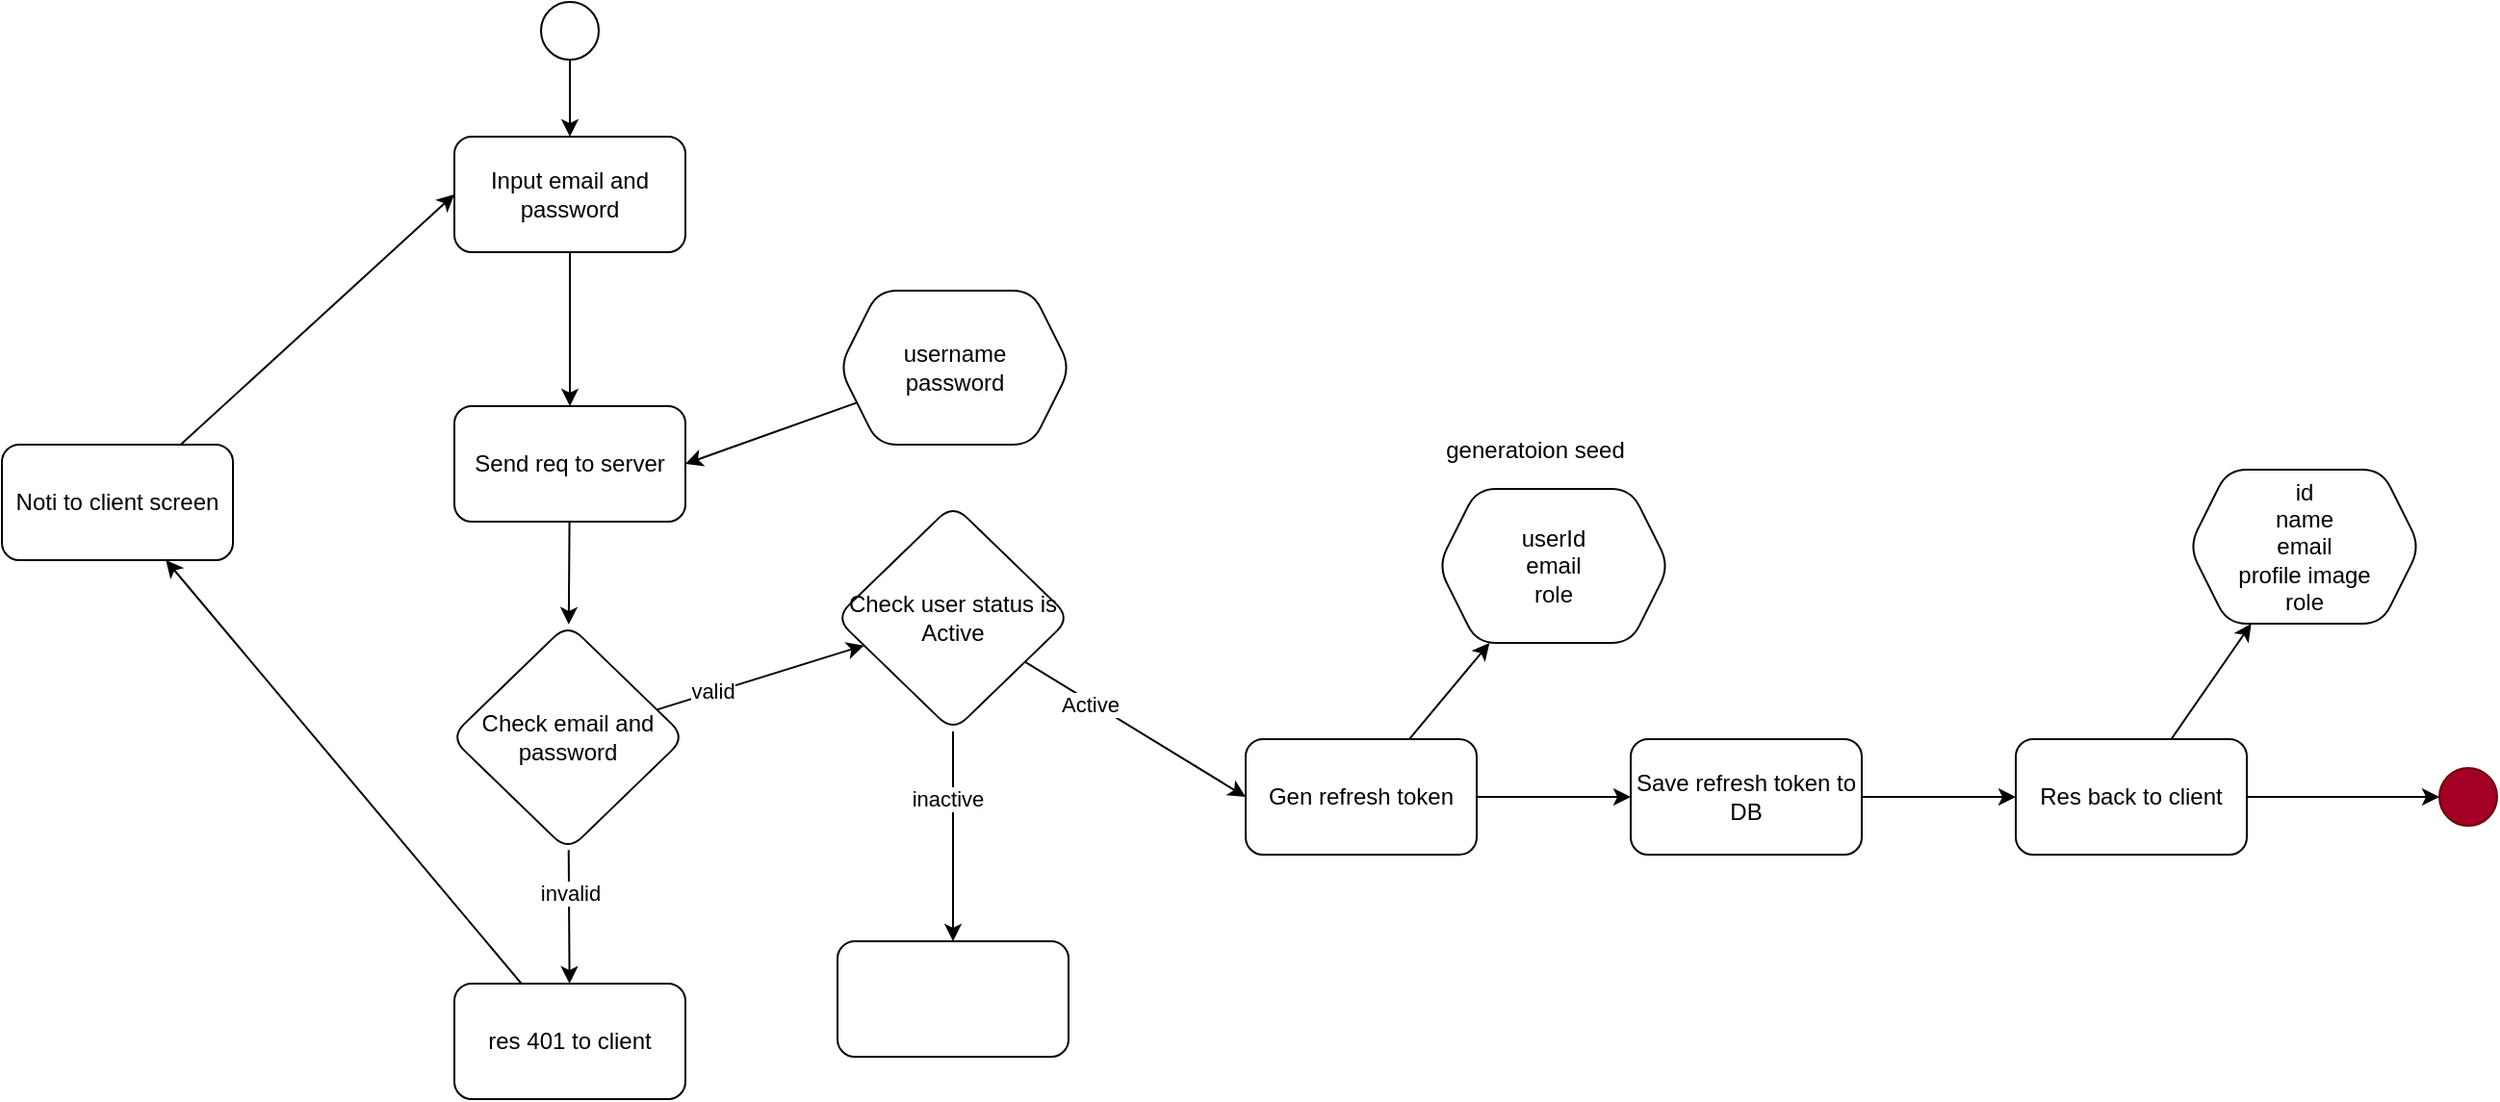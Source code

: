 <mxfile>
    <diagram id="Wpu8Gj2nqgycOmV4xzhY" name="LoginFlow-JWT">
        <mxGraphModel dx="1206" dy="481" grid="0" gridSize="10" guides="1" tooltips="1" connect="1" arrows="1" fold="1" page="0" pageScale="1" pageWidth="850" pageHeight="1100" math="0" shadow="0">
            <root>
                <mxCell id="0"/>
                <mxCell id="1" parent="0"/>
                <mxCell id="5" value="" style="edgeStyle=none;html=1;entryX=0.5;entryY=0;entryDx=0;entryDy=0;" edge="1" parent="1" source="2" target="7">
                    <mxGeometry relative="1" as="geometry">
                        <mxPoint x="145" y="120" as="targetPoint"/>
                    </mxGeometry>
                </mxCell>
                <mxCell id="2" value="" style="ellipse;whiteSpace=wrap;html=1;aspect=fixed;" vertex="1" parent="1">
                    <mxGeometry x="130" y="50" width="30" height="30" as="geometry"/>
                </mxCell>
                <mxCell id="9" value="" style="edgeStyle=none;html=1;" edge="1" parent="1" source="7" target="8">
                    <mxGeometry relative="1" as="geometry"/>
                </mxCell>
                <mxCell id="7" value="Input email and password" style="rounded=1;whiteSpace=wrap;html=1;" vertex="1" parent="1">
                    <mxGeometry x="85" y="120" width="120" height="60" as="geometry"/>
                </mxCell>
                <mxCell id="20" value="" style="edgeStyle=none;html=1;" edge="1" parent="1" source="8" target="19">
                    <mxGeometry relative="1" as="geometry"/>
                </mxCell>
                <mxCell id="8" value="Send req to server" style="rounded=1;whiteSpace=wrap;html=1;" vertex="1" parent="1">
                    <mxGeometry x="85" y="260" width="120" height="60" as="geometry"/>
                </mxCell>
                <mxCell id="16" style="edgeStyle=none;html=1;entryX=1;entryY=0.5;entryDx=0;entryDy=0;" edge="1" parent="1" source="14" target="8">
                    <mxGeometry relative="1" as="geometry"/>
                </mxCell>
                <mxCell id="14" value="username&lt;br&gt;password" style="shape=hexagon;perimeter=hexagonPerimeter2;whiteSpace=wrap;html=1;fixedSize=1;rounded=1;" vertex="1" parent="1">
                    <mxGeometry x="285" y="200" width="120" height="80" as="geometry"/>
                </mxCell>
                <mxCell id="39" value="" style="edgeStyle=none;html=1;" edge="1" parent="1" source="19" target="38">
                    <mxGeometry relative="1" as="geometry"/>
                </mxCell>
                <mxCell id="40" value="invalid" style="edgeLabel;html=1;align=center;verticalAlign=middle;resizable=0;points=[];" vertex="1" connectable="0" parent="39">
                    <mxGeometry x="-0.348" relative="1" as="geometry">
                        <mxPoint as="offset"/>
                    </mxGeometry>
                </mxCell>
                <mxCell id="0rCe4u7mEsA1W3_NndI0-45" value="" style="edgeStyle=none;html=1;" edge="1" parent="1" source="19" target="0rCe4u7mEsA1W3_NndI0-44">
                    <mxGeometry relative="1" as="geometry"/>
                </mxCell>
                <mxCell id="0rCe4u7mEsA1W3_NndI0-46" value="valid" style="edgeLabel;html=1;align=center;verticalAlign=middle;resizable=0;points=[];" vertex="1" connectable="0" parent="0rCe4u7mEsA1W3_NndI0-45">
                    <mxGeometry x="-0.47" y="1" relative="1" as="geometry">
                        <mxPoint as="offset"/>
                    </mxGeometry>
                </mxCell>
                <mxCell id="19" value="Check email and password" style="rhombus;whiteSpace=wrap;html=1;rounded=1;" vertex="1" parent="1">
                    <mxGeometry x="83" y="373" width="122" height="118" as="geometry"/>
                </mxCell>
                <mxCell id="26" value="" style="edgeStyle=none;html=1;" edge="1" parent="1" source="21" target="25">
                    <mxGeometry relative="1" as="geometry"/>
                </mxCell>
                <mxCell id="29" value="" style="edgeStyle=none;html=1;" edge="1" parent="1" source="21" target="28">
                    <mxGeometry relative="1" as="geometry"/>
                </mxCell>
                <mxCell id="21" value="Gen refresh token" style="whiteSpace=wrap;html=1;rounded=1;" vertex="1" parent="1">
                    <mxGeometry x="496" y="433" width="120" height="60" as="geometry"/>
                </mxCell>
                <mxCell id="25" value="userId&lt;br&gt;email&lt;br&gt;role" style="shape=hexagon;perimeter=hexagonPerimeter2;whiteSpace=wrap;html=1;fixedSize=1;rounded=1;" vertex="1" parent="1">
                    <mxGeometry x="596" y="303" width="120" height="80" as="geometry"/>
                </mxCell>
                <mxCell id="27" value="generatoion seed" style="text;html=1;align=center;verticalAlign=middle;resizable=0;points=[];autosize=1;strokeColor=none;fillColor=none;" vertex="1" parent="1">
                    <mxGeometry x="586" y="268" width="120" height="30" as="geometry"/>
                </mxCell>
                <mxCell id="31" value="" style="edgeStyle=none;html=1;" edge="1" parent="1" source="28" target="30">
                    <mxGeometry relative="1" as="geometry"/>
                </mxCell>
                <mxCell id="28" value="Save refresh token to DB" style="whiteSpace=wrap;html=1;rounded=1;" vertex="1" parent="1">
                    <mxGeometry x="696" y="433" width="120" height="60" as="geometry"/>
                </mxCell>
                <mxCell id="33" value="" style="edgeStyle=none;html=1;" edge="1" parent="1" source="30" target="32">
                    <mxGeometry relative="1" as="geometry"/>
                </mxCell>
                <mxCell id="37" value="" style="edgeStyle=none;html=1;" edge="1" parent="1" source="30" target="36">
                    <mxGeometry relative="1" as="geometry"/>
                </mxCell>
                <mxCell id="30" value="Res back to client" style="whiteSpace=wrap;html=1;rounded=1;" vertex="1" parent="1">
                    <mxGeometry x="896" y="433" width="120" height="60" as="geometry"/>
                </mxCell>
                <mxCell id="32" value="id&lt;br&gt;name&lt;br&gt;email&lt;br&gt;profile image&lt;br&gt;role" style="shape=hexagon;perimeter=hexagonPerimeter2;whiteSpace=wrap;html=1;fixedSize=1;rounded=1;" vertex="1" parent="1">
                    <mxGeometry x="986" y="293" width="120" height="80" as="geometry"/>
                </mxCell>
                <mxCell id="36" value="" style="ellipse;whiteSpace=wrap;html=1;rounded=1;fillColor=#a20025;fontColor=#ffffff;strokeColor=#6F0000;" vertex="1" parent="1">
                    <mxGeometry x="1116" y="448" width="30" height="30" as="geometry"/>
                </mxCell>
                <mxCell id="42" value="" style="edgeStyle=none;html=1;" edge="1" parent="1" source="38" target="41">
                    <mxGeometry relative="1" as="geometry"/>
                </mxCell>
                <mxCell id="38" value="res 401 to client" style="whiteSpace=wrap;html=1;rounded=1;" vertex="1" parent="1">
                    <mxGeometry x="85" y="560" width="120" height="60" as="geometry"/>
                </mxCell>
                <mxCell id="43" style="edgeStyle=none;html=1;entryX=0;entryY=0.5;entryDx=0;entryDy=0;" edge="1" parent="1" source="41" target="7">
                    <mxGeometry relative="1" as="geometry"/>
                </mxCell>
                <mxCell id="41" value="Noti to client screen" style="whiteSpace=wrap;html=1;rounded=1;" vertex="1" parent="1">
                    <mxGeometry x="-150" y="280" width="120" height="60" as="geometry"/>
                </mxCell>
                <mxCell id="0rCe4u7mEsA1W3_NndI0-47" style="edgeStyle=none;html=1;entryX=0;entryY=0.5;entryDx=0;entryDy=0;" edge="1" parent="1" source="0rCe4u7mEsA1W3_NndI0-44" target="21">
                    <mxGeometry relative="1" as="geometry"/>
                </mxCell>
                <mxCell id="0rCe4u7mEsA1W3_NndI0-48" value="Active" style="edgeLabel;html=1;align=center;verticalAlign=middle;resizable=0;points=[];" vertex="1" connectable="0" parent="0rCe4u7mEsA1W3_NndI0-47">
                    <mxGeometry x="-0.413" y="-2" relative="1" as="geometry">
                        <mxPoint x="1" as="offset"/>
                    </mxGeometry>
                </mxCell>
                <mxCell id="0rCe4u7mEsA1W3_NndI0-50" value="" style="edgeStyle=none;html=1;" edge="1" parent="1" source="0rCe4u7mEsA1W3_NndI0-44" target="0rCe4u7mEsA1W3_NndI0-49">
                    <mxGeometry relative="1" as="geometry"/>
                </mxCell>
                <mxCell id="0rCe4u7mEsA1W3_NndI0-51" value="inactive" style="edgeLabel;html=1;align=center;verticalAlign=middle;resizable=0;points=[];" vertex="1" connectable="0" parent="0rCe4u7mEsA1W3_NndI0-50">
                    <mxGeometry x="-0.359" y="-3" relative="1" as="geometry">
                        <mxPoint as="offset"/>
                    </mxGeometry>
                </mxCell>
                <mxCell id="0rCe4u7mEsA1W3_NndI0-44" value="Check user status is Active" style="rhombus;whiteSpace=wrap;html=1;rounded=1;" vertex="1" parent="1">
                    <mxGeometry x="283" y="311" width="122" height="118" as="geometry"/>
                </mxCell>
                <mxCell id="0rCe4u7mEsA1W3_NndI0-49" value="" style="whiteSpace=wrap;html=1;rounded=1;" vertex="1" parent="1">
                    <mxGeometry x="284" y="538" width="120" height="60" as="geometry"/>
                </mxCell>
            </root>
        </mxGraphModel>
    </diagram>
    <diagram id="9XHFy7k8yRqVevyLiXVo" name="RefreshTokenFlow">
        <mxGraphModel dx="766" dy="457" grid="0" gridSize="10" guides="1" tooltips="1" connect="1" arrows="1" fold="1" page="0" pageScale="1" pageWidth="850" pageHeight="1100" math="0" shadow="0">
            <root>
                <mxCell id="0"/>
                <mxCell id="1" parent="0"/>
            </root>
        </mxGraphModel>
    </diagram>
    <diagram id="jVU98RD075v7L4Gzzg_P" name="Page-4">
        <mxGraphModel dx="1094" dy="653" grid="0" gridSize="10" guides="1" tooltips="1" connect="1" arrows="1" fold="1" page="0" pageScale="1" pageWidth="850" pageHeight="1100" math="0" shadow="0">
            <root>
                <mxCell id="0"/>
                <mxCell id="1" parent="0"/>
                <mxCell id="vQB8WQnD3LkaTDfNIg9z-22" value="" style="edgeStyle=none;html=1;fontColor=#FFFFFF;entryX=0;entryY=0.5;entryDx=0;entryDy=0;" edge="1" parent="1" source="vQB8WQnD3LkaTDfNIg9z-18" target="vQB8WQnD3LkaTDfNIg9z-23">
                    <mxGeometry relative="1" as="geometry">
                        <mxPoint x="336" y="253.125" as="targetPoint"/>
                    </mxGeometry>
                </mxCell>
                <mxCell id="vQB8WQnD3LkaTDfNIg9z-18" value="&lt;font color=&quot;#ffffff&quot;&gt;FE&lt;/font&gt;" style="ellipse;whiteSpace=wrap;html=1;fontColor=#000000;fillColor=default;" vertex="1" parent="1">
                    <mxGeometry x="176" y="215" width="120" height="80" as="geometry"/>
                </mxCell>
                <mxCell id="vQB8WQnD3LkaTDfNIg9z-19" value="&lt;font color=&quot;#000000&quot;&gt;User sign up&lt;/font&gt;" style="text;html=1;align=center;verticalAlign=middle;resizable=0;points=[];autosize=1;strokeColor=#666666;fillColor=#f5f5f5;gradientColor=#b3b3b3;" vertex="1" parent="1">
                    <mxGeometry x="141" y="148" width="85" height="26" as="geometry"/>
                </mxCell>
                <mxCell id="vQB8WQnD3LkaTDfNIg9z-26" value="" style="edgeStyle=none;html=1;fontColor=#FFFFFF;" edge="1" parent="1" source="vQB8WQnD3LkaTDfNIg9z-23" target="vQB8WQnD3LkaTDfNIg9z-25">
                    <mxGeometry relative="1" as="geometry"/>
                </mxCell>
                <mxCell id="vQB8WQnD3LkaTDfNIg9z-23" value="&lt;font color=&quot;#ffffff&quot;&gt;username&lt;br&gt;password&lt;br&gt;....&lt;br&gt;&lt;/font&gt;" style="rounded=1;whiteSpace=wrap;html=1;fontColor=#000000;" vertex="1" parent="1">
                    <mxGeometry x="371" y="220" width="120" height="60" as="geometry"/>
                </mxCell>
                <mxCell id="vQB8WQnD3LkaTDfNIg9z-28" value="" style="edgeStyle=none;html=1;fontColor=#FFFFFF;exitX=1;exitY=0.5;exitDx=0;exitDy=0;" edge="1" parent="1" source="vQB8WQnD3LkaTDfNIg9z-34" target="vQB8WQnD3LkaTDfNIg9z-29">
                    <mxGeometry relative="1" as="geometry">
                        <mxPoint x="824.018" y="254.022" as="targetPoint"/>
                    </mxGeometry>
                </mxCell>
                <mxCell id="vQB8WQnD3LkaTDfNIg9z-35" value="" style="edgeStyle=none;html=1;fontColor=#FFFFFF;" edge="1" parent="1" source="vQB8WQnD3LkaTDfNIg9z-25" target="vQB8WQnD3LkaTDfNIg9z-34">
                    <mxGeometry relative="1" as="geometry"/>
                </mxCell>
                <mxCell id="vQB8WQnD3LkaTDfNIg9z-25" value="&lt;font color=&quot;#ffffff&quot;&gt;Server&lt;/font&gt;" style="ellipse;whiteSpace=wrap;html=1;fontColor=#000000;rounded=1;" vertex="1" parent="1">
                    <mxGeometry x="529" y="215" width="118" height="80" as="geometry"/>
                </mxCell>
                <mxCell id="vQB8WQnD3LkaTDfNIg9z-32" value="" style="edgeStyle=none;html=1;fontColor=#FFFFFF;" edge="1" parent="1" source="vQB8WQnD3LkaTDfNIg9z-29" target="vQB8WQnD3LkaTDfNIg9z-31">
                    <mxGeometry relative="1" as="geometry"/>
                </mxCell>
                <mxCell id="vQB8WQnD3LkaTDfNIg9z-29" value="" style="aspect=fixed;perimeter=ellipsePerimeter;html=1;align=center;shadow=0;dashed=0;spacingTop=3;image;image=img/lib/active_directory/database_server.svg;fontColor=#FFFFFF;fillColor=default;" vertex="1" parent="1">
                    <mxGeometry x="894" y="230" width="41" height="50" as="geometry"/>
                </mxCell>
                <mxCell id="vQB8WQnD3LkaTDfNIg9z-30" value="save to db" style="text;html=1;align=center;verticalAlign=middle;resizable=0;points=[];autosize=1;strokeColor=none;fillColor=none;fontColor=#FFFFFF;" vertex="1" parent="1">
                    <mxGeometry x="814" y="194" width="73" height="26" as="geometry"/>
                </mxCell>
                <mxCell id="vQB8WQnD3LkaTDfNIg9z-31" value="username: abc&lt;br&gt;password: SDfh%^#&amp;amp;6&lt;br&gt;...." style="whiteSpace=wrap;html=1;verticalAlign=top;fontColor=#FFFFFF;shadow=0;dashed=0;spacingTop=3;labelBackgroundColor=default;" vertex="1" parent="1">
                    <mxGeometry x="935" y="128" width="120" height="71" as="geometry"/>
                </mxCell>
                <mxCell id="vQB8WQnD3LkaTDfNIg9z-34" value="&lt;font color=&quot;#ffffff&quot;&gt;hash password&lt;/font&gt;" style="whiteSpace=wrap;html=1;fontColor=#000000;rounded=1;" vertex="1" parent="1">
                    <mxGeometry x="683" y="160" width="120" height="60" as="geometry"/>
                </mxCell>
                <mxCell id="vQB8WQnD3LkaTDfNIg9z-37" value="" style="edgeStyle=none;html=1;fontColor=#FFFFFF;entryX=0;entryY=0.5;entryDx=0;entryDy=0;" edge="1" parent="1" source="vQB8WQnD3LkaTDfNIg9z-38" target="vQB8WQnD3LkaTDfNIg9z-41">
                    <mxGeometry relative="1" as="geometry">
                        <mxPoint x="316" y="576.125" as="targetPoint"/>
                    </mxGeometry>
                </mxCell>
                <mxCell id="vQB8WQnD3LkaTDfNIg9z-38" value="&lt;font color=&quot;#ffffff&quot;&gt;FE&lt;/font&gt;" style="ellipse;whiteSpace=wrap;html=1;fontColor=#000000;fillColor=default;" vertex="1" parent="1">
                    <mxGeometry x="86" y="538" width="120" height="80" as="geometry"/>
                </mxCell>
                <mxCell id="vQB8WQnD3LkaTDfNIg9z-39" value="&lt;font color=&quot;#000000&quot;&gt;Login&lt;/font&gt;" style="text;html=1;align=center;verticalAlign=middle;resizable=0;points=[];autosize=1;strokeColor=#666666;fillColor=#f5f5f5;gradientColor=#b3b3b3;" vertex="1" parent="1">
                    <mxGeometry x="89" y="470.5" width="47" height="26" as="geometry"/>
                </mxCell>
                <mxCell id="vQB8WQnD3LkaTDfNIg9z-40" value="" style="edgeStyle=none;html=1;fontColor=#FFFFFF;" edge="1" parent="1" source="vQB8WQnD3LkaTDfNIg9z-41" target="vQB8WQnD3LkaTDfNIg9z-44">
                    <mxGeometry relative="1" as="geometry"/>
                </mxCell>
                <mxCell id="vQB8WQnD3LkaTDfNIg9z-41" value="&lt;font color=&quot;#ffffff&quot;&gt;username: abc&lt;br&gt;password: 1234&lt;br&gt;&lt;/font&gt;" style="rounded=1;whiteSpace=wrap;html=1;fontColor=#000000;" vertex="1" parent="1">
                    <mxGeometry x="262" y="548" width="120" height="60" as="geometry"/>
                </mxCell>
                <mxCell id="vQB8WQnD3LkaTDfNIg9z-51" value="" style="edgeStyle=none;html=1;fontColor=#FFFFFF;" edge="1" parent="1" source="vQB8WQnD3LkaTDfNIg9z-44" target="vQB8WQnD3LkaTDfNIg9z-50">
                    <mxGeometry relative="1" as="geometry"/>
                </mxCell>
                <mxCell id="vQB8WQnD3LkaTDfNIg9z-44" value="&lt;font color=&quot;#ffffff&quot;&gt;Server&lt;/font&gt;" style="ellipse;whiteSpace=wrap;html=1;fontColor=#000000;rounded=1;" vertex="1" parent="1">
                    <mxGeometry x="440" y="538" width="118" height="80" as="geometry"/>
                </mxCell>
                <mxCell id="vQB8WQnD3LkaTDfNIg9z-58" style="edgeStyle=none;html=1;entryX=0.5;entryY=1;entryDx=0;entryDy=0;fontColor=#FFFFFF;" edge="1" parent="1" source="vQB8WQnD3LkaTDfNIg9z-49" target="vQB8WQnD3LkaTDfNIg9z-57">
                    <mxGeometry relative="1" as="geometry"/>
                </mxCell>
                <mxCell id="vQB8WQnD3LkaTDfNIg9z-59" style="edgeStyle=orthogonalEdgeStyle;html=1;entryX=0.5;entryY=1;entryDx=0;entryDy=0;fontColor=#FFFFFF;" edge="1" parent="1" source="vQB8WQnD3LkaTDfNIg9z-49" target="vQB8WQnD3LkaTDfNIg9z-38">
                    <mxGeometry relative="1" as="geometry">
                        <Array as="points">
                            <mxPoint x="867" y="731"/>
                            <mxPoint x="146" y="731"/>
                        </Array>
                    </mxGeometry>
                </mxCell>
                <mxCell id="vQB8WQnD3LkaTDfNIg9z-60" value="Response:&amp;nbsp;&lt;br&gt;username&lt;br&gt;" style="edgeLabel;html=1;align=center;verticalAlign=middle;resizable=0;points=[];fontColor=#FFFFFF;" vertex="1" connectable="0" parent="vQB8WQnD3LkaTDfNIg9z-59">
                    <mxGeometry x="0.078" y="-2" relative="1" as="geometry">
                        <mxPoint x="3" y="-18" as="offset"/>
                    </mxGeometry>
                </mxCell>
                <mxCell id="vQB8WQnD3LkaTDfNIg9z-49" value="&lt;font color=&quot;#ffffff&quot;&gt;sign token&lt;/font&gt;" style="whiteSpace=wrap;html=1;fontColor=#000000;rounded=1;" vertex="1" parent="1">
                    <mxGeometry x="823.5" y="550" width="87" height="46" as="geometry"/>
                </mxCell>
                <mxCell id="vQB8WQnD3LkaTDfNIg9z-53" value="" style="edgeStyle=none;html=1;fontColor=#FFFFFF;entryX=0;entryY=0.5;entryDx=0;entryDy=0;" edge="1" parent="1" source="vQB8WQnD3LkaTDfNIg9z-50" target="vQB8WQnD3LkaTDfNIg9z-49">
                    <mxGeometry relative="1" as="geometry">
                        <mxPoint x="805" y="577.095" as="targetPoint"/>
                    </mxGeometry>
                </mxCell>
                <mxCell id="vQB8WQnD3LkaTDfNIg9z-50" value="&lt;font color=&quot;#ffffff&quot;&gt;1234 match with password in db&lt;/font&gt;" style="whiteSpace=wrap;html=1;fontColor=#000000;rounded=1;" vertex="1" parent="1">
                    <mxGeometry x="606" y="545" width="120" height="60" as="geometry"/>
                </mxCell>
                <mxCell id="vQB8WQnD3LkaTDfNIg9z-57" value="&lt;font color=&quot;#ffffff&quot;&gt;jwt.sign({userid, email,role})&lt;/font&gt;" style="ellipse;whiteSpace=wrap;html=1;fontColor=#000000;rounded=1;fillColor=default;" vertex="1" parent="1">
                    <mxGeometry x="814" y="415" width="106" height="86" as="geometry"/>
                </mxCell>
            </root>
        </mxGraphModel>
    </diagram>
</mxfile>